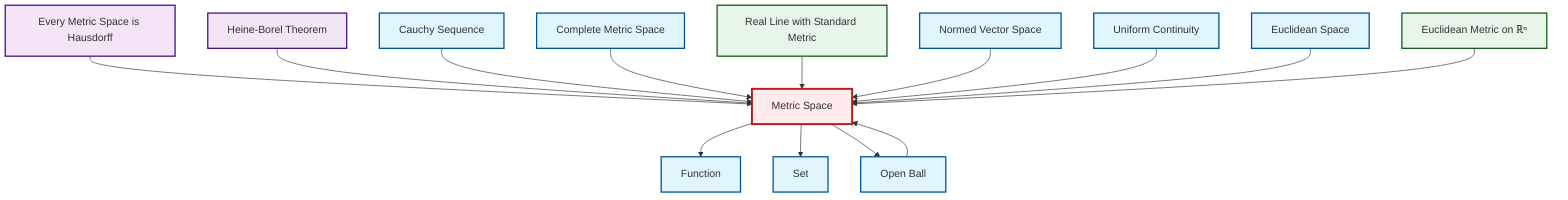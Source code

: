 graph TD
    classDef definition fill:#e1f5fe,stroke:#01579b,stroke-width:2px
    classDef theorem fill:#f3e5f5,stroke:#4a148c,stroke-width:2px
    classDef axiom fill:#fff3e0,stroke:#e65100,stroke-width:2px
    classDef example fill:#e8f5e9,stroke:#1b5e20,stroke-width:2px
    classDef current fill:#ffebee,stroke:#b71c1c,stroke-width:3px
    def-euclidean-space["Euclidean Space"]:::definition
    thm-metric-hausdorff["Every Metric Space is Hausdorff"]:::theorem
    def-cauchy-sequence["Cauchy Sequence"]:::definition
    ex-euclidean-metric["Euclidean Metric on ℝⁿ"]:::example
    def-set["Set"]:::definition
    def-metric-space["Metric Space"]:::definition
    ex-real-line-metric["Real Line with Standard Metric"]:::example
    def-normed-vector-space["Normed Vector Space"]:::definition
    def-complete-metric-space["Complete Metric Space"]:::definition
    thm-heine-borel["Heine-Borel Theorem"]:::theorem
    def-function["Function"]:::definition
    def-uniform-continuity["Uniform Continuity"]:::definition
    def-open-ball["Open Ball"]:::definition
    def-open-ball --> def-metric-space
    def-metric-space --> def-function
    thm-metric-hausdorff --> def-metric-space
    def-metric-space --> def-set
    thm-heine-borel --> def-metric-space
    def-cauchy-sequence --> def-metric-space
    def-complete-metric-space --> def-metric-space
    ex-real-line-metric --> def-metric-space
    def-normed-vector-space --> def-metric-space
    def-metric-space --> def-open-ball
    def-uniform-continuity --> def-metric-space
    def-euclidean-space --> def-metric-space
    ex-euclidean-metric --> def-metric-space
    class def-metric-space current